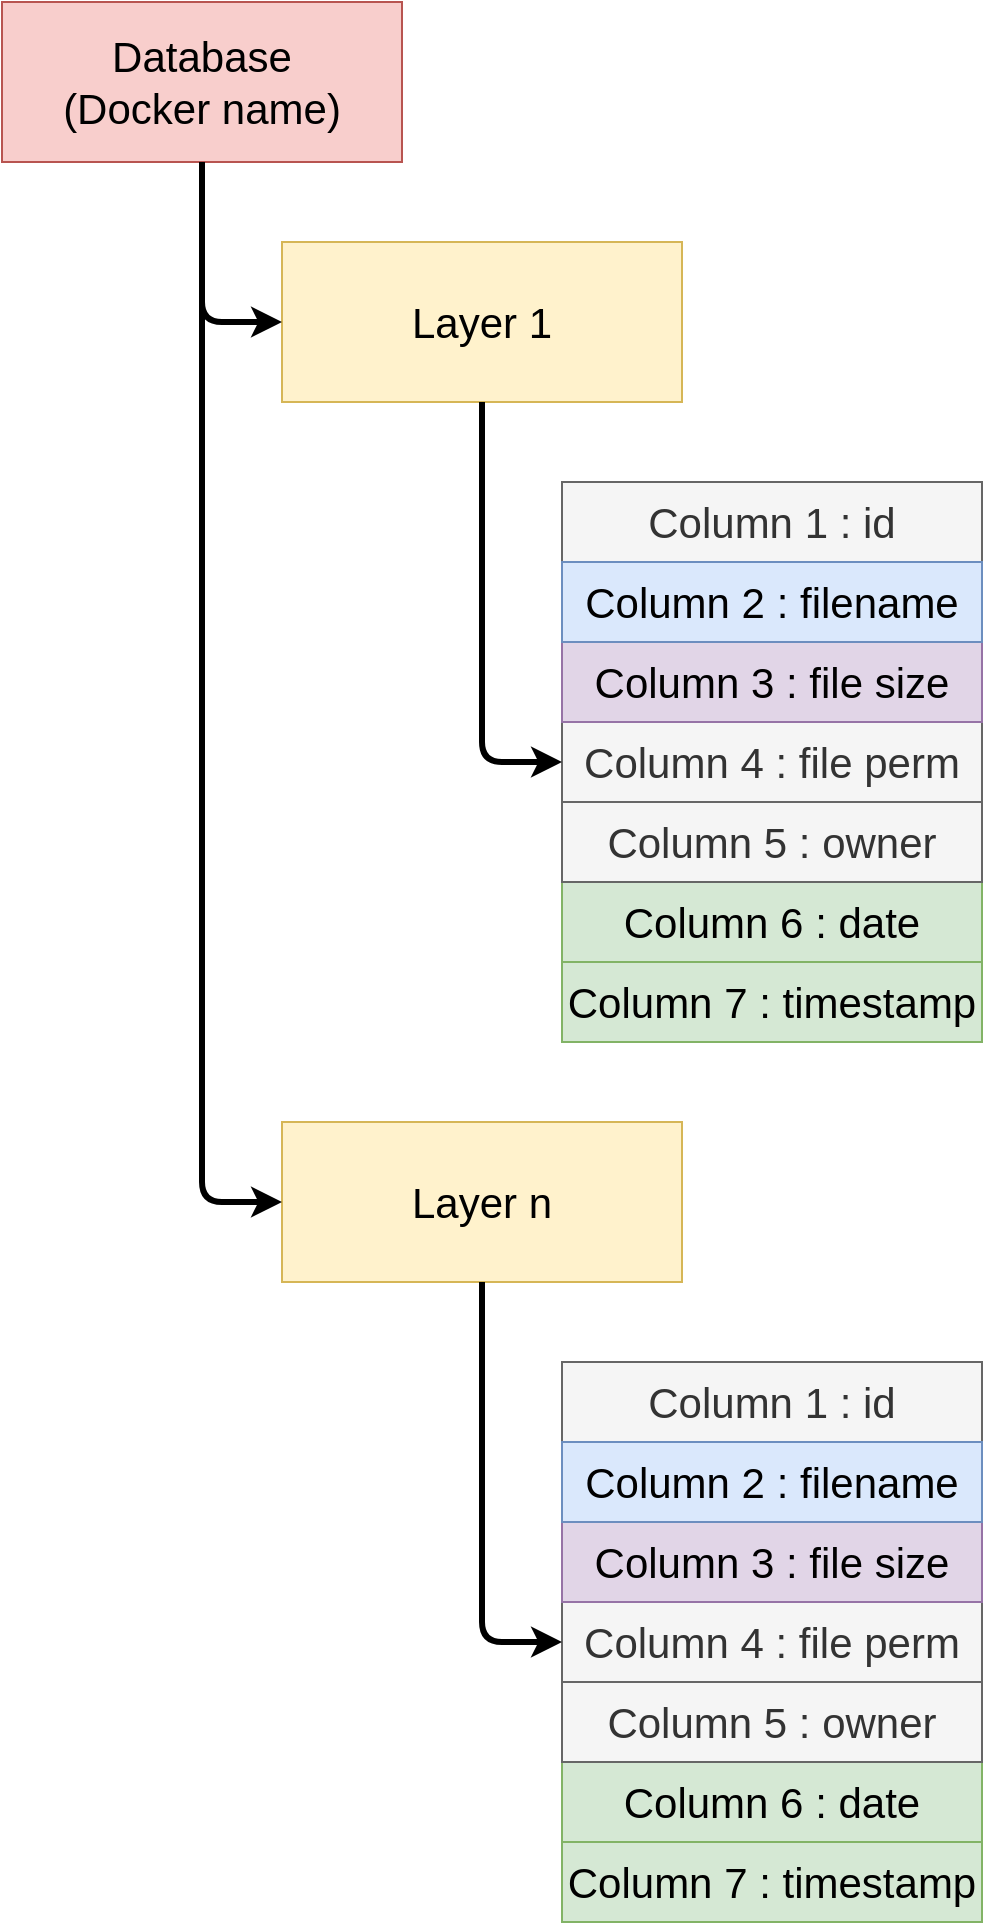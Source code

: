 <mxfile version="12.9.3" type="device"><diagram id="3nlbArw0dxr95nvIZwWW" name="Page-1"><mxGraphModel dx="2029" dy="1219" grid="1" gridSize="10" guides="1" tooltips="1" connect="1" arrows="1" fold="1" page="1" pageScale="1" pageWidth="827" pageHeight="1169" math="0" shadow="0"><root><mxCell id="0"/><mxCell id="1" parent="0"/><mxCell id="BAF4ESCwhlzQn1uq49Ra-1" value="&lt;font style=&quot;font-size: 21px&quot;&gt;Database&lt;br&gt;(Docker name)&lt;/font&gt;" style="rounded=0;whiteSpace=wrap;html=1;fillColor=#f8cecc;strokeColor=#b85450;" vertex="1" parent="1"><mxGeometry x="30" y="50" width="200" height="80" as="geometry"/></mxCell><mxCell id="BAF4ESCwhlzQn1uq49Ra-2" value="&lt;span style=&quot;font-size: 21px&quot;&gt;Layer 1&lt;/span&gt;" style="rounded=0;whiteSpace=wrap;html=1;fillColor=#fff2cc;strokeColor=#d6b656;" vertex="1" parent="1"><mxGeometry x="170" y="170" width="200" height="80" as="geometry"/></mxCell><mxCell id="BAF4ESCwhlzQn1uq49Ra-3" value="&lt;span style=&quot;font-size: 21px&quot;&gt;Layer n&lt;/span&gt;" style="rounded=0;whiteSpace=wrap;html=1;fillColor=#fff2cc;strokeColor=#d6b656;" vertex="1" parent="1"><mxGeometry x="170" y="610" width="200" height="80" as="geometry"/></mxCell><mxCell id="BAF4ESCwhlzQn1uq49Ra-5" value="&lt;font style=&quot;font-size: 21px&quot;&gt;Column 1 : id&lt;/font&gt;" style="rounded=0;whiteSpace=wrap;html=1;fillColor=#f5f5f5;strokeColor=#666666;fontColor=#333333;" vertex="1" parent="1"><mxGeometry x="310" y="290" width="210" height="40" as="geometry"/></mxCell><mxCell id="BAF4ESCwhlzQn1uq49Ra-8" value="&lt;font style=&quot;font-size: 21px&quot;&gt;Column 7 : timestamp&lt;/font&gt;" style="rounded=0;whiteSpace=wrap;html=1;fillColor=#d5e8d4;strokeColor=#82b366;" vertex="1" parent="1"><mxGeometry x="310" y="530" width="210" height="40" as="geometry"/></mxCell><mxCell id="BAF4ESCwhlzQn1uq49Ra-9" value="&lt;font style=&quot;font-size: 21px&quot;&gt;Column 6 : date&lt;/font&gt;" style="rounded=0;whiteSpace=wrap;html=1;fillColor=#d5e8d4;strokeColor=#82b366;" vertex="1" parent="1"><mxGeometry x="310" y="490" width="210" height="40" as="geometry"/></mxCell><mxCell id="BAF4ESCwhlzQn1uq49Ra-10" value="&lt;font style=&quot;font-size: 21px&quot;&gt;Column 5 : owner&lt;/font&gt;" style="rounded=0;whiteSpace=wrap;html=1;fillColor=#f5f5f5;strokeColor=#666666;fontColor=#333333;" vertex="1" parent="1"><mxGeometry x="310" y="450" width="210" height="40" as="geometry"/></mxCell><mxCell id="BAF4ESCwhlzQn1uq49Ra-11" value="&lt;font style=&quot;font-size: 21px&quot;&gt;Column 4 : file perm&lt;/font&gt;" style="rounded=0;whiteSpace=wrap;html=1;fillColor=#f5f5f5;strokeColor=#666666;fontColor=#333333;" vertex="1" parent="1"><mxGeometry x="310" y="410" width="210" height="40" as="geometry"/></mxCell><mxCell id="BAF4ESCwhlzQn1uq49Ra-12" value="&lt;font style=&quot;font-size: 21px&quot;&gt;Column 3 : file size&lt;/font&gt;" style="rounded=0;whiteSpace=wrap;html=1;fillColor=#e1d5e7;strokeColor=#9673a6;" vertex="1" parent="1"><mxGeometry x="310" y="370" width="210" height="40" as="geometry"/></mxCell><mxCell id="BAF4ESCwhlzQn1uq49Ra-13" value="&lt;font style=&quot;font-size: 21px&quot;&gt;Column 2 : filename&lt;/font&gt;" style="rounded=0;whiteSpace=wrap;html=1;fillColor=#dae8fc;strokeColor=#6c8ebf;" vertex="1" parent="1"><mxGeometry x="310" y="330" width="210" height="40" as="geometry"/></mxCell><mxCell id="BAF4ESCwhlzQn1uq49Ra-21" value="&lt;font style=&quot;font-size: 21px&quot;&gt;Column 1 : id&lt;/font&gt;" style="rounded=0;whiteSpace=wrap;html=1;fillColor=#f5f5f5;strokeColor=#666666;fontColor=#333333;" vertex="1" parent="1"><mxGeometry x="310" y="730" width="210" height="40" as="geometry"/></mxCell><mxCell id="BAF4ESCwhlzQn1uq49Ra-22" value="&lt;font style=&quot;font-size: 21px&quot;&gt;Column 7 : timestamp&lt;/font&gt;" style="rounded=0;whiteSpace=wrap;html=1;fillColor=#d5e8d4;strokeColor=#82b366;" vertex="1" parent="1"><mxGeometry x="310" y="970" width="210" height="40" as="geometry"/></mxCell><mxCell id="BAF4ESCwhlzQn1uq49Ra-23" value="&lt;font style=&quot;font-size: 21px&quot;&gt;Column 6 : date&lt;/font&gt;" style="rounded=0;whiteSpace=wrap;html=1;fillColor=#d5e8d4;strokeColor=#82b366;" vertex="1" parent="1"><mxGeometry x="310" y="930" width="210" height="40" as="geometry"/></mxCell><mxCell id="BAF4ESCwhlzQn1uq49Ra-24" value="&lt;font style=&quot;font-size: 21px&quot;&gt;Column 5 : owner&lt;/font&gt;" style="rounded=0;whiteSpace=wrap;html=1;fillColor=#f5f5f5;strokeColor=#666666;fontColor=#333333;" vertex="1" parent="1"><mxGeometry x="310" y="890" width="210" height="40" as="geometry"/></mxCell><mxCell id="BAF4ESCwhlzQn1uq49Ra-25" value="&lt;font style=&quot;font-size: 21px&quot;&gt;Column 4 : file perm&lt;/font&gt;" style="rounded=0;whiteSpace=wrap;html=1;fillColor=#f5f5f5;strokeColor=#666666;fontColor=#333333;" vertex="1" parent="1"><mxGeometry x="310" y="850" width="210" height="40" as="geometry"/></mxCell><mxCell id="BAF4ESCwhlzQn1uq49Ra-26" value="&lt;font style=&quot;font-size: 21px&quot;&gt;Column 3 : file size&lt;/font&gt;" style="rounded=0;whiteSpace=wrap;html=1;fillColor=#e1d5e7;strokeColor=#9673a6;" vertex="1" parent="1"><mxGeometry x="310" y="810" width="210" height="40" as="geometry"/></mxCell><mxCell id="BAF4ESCwhlzQn1uq49Ra-27" value="&lt;font style=&quot;font-size: 21px&quot;&gt;Column 2 : filename&lt;/font&gt;" style="rounded=0;whiteSpace=wrap;html=1;fillColor=#dae8fc;strokeColor=#6c8ebf;" vertex="1" parent="1"><mxGeometry x="310" y="770" width="210" height="40" as="geometry"/></mxCell><mxCell id="BAF4ESCwhlzQn1uq49Ra-28" value="" style="endArrow=classic;html=1;exitX=0.5;exitY=1;exitDx=0;exitDy=0;entryX=0;entryY=0.5;entryDx=0;entryDy=0;strokeWidth=3;" edge="1" parent="1" source="BAF4ESCwhlzQn1uq49Ra-1" target="BAF4ESCwhlzQn1uq49Ra-2"><mxGeometry width="50" height="50" relative="1" as="geometry"><mxPoint x="610" y="660" as="sourcePoint"/><mxPoint x="660" y="610" as="targetPoint"/><Array as="points"><mxPoint x="130" y="210"/></Array></mxGeometry></mxCell><mxCell id="BAF4ESCwhlzQn1uq49Ra-29" value="" style="endArrow=classic;html=1;strokeWidth=3;exitX=0.5;exitY=1;exitDx=0;exitDy=0;entryX=0;entryY=0.5;entryDx=0;entryDy=0;" edge="1" parent="1" source="BAF4ESCwhlzQn1uq49Ra-2" target="BAF4ESCwhlzQn1uq49Ra-11"><mxGeometry width="50" height="50" relative="1" as="geometry"><mxPoint x="140" y="450" as="sourcePoint"/><mxPoint x="190" y="400" as="targetPoint"/><Array as="points"><mxPoint x="270" y="430"/></Array></mxGeometry></mxCell><mxCell id="BAF4ESCwhlzQn1uq49Ra-30" value="" style="endArrow=classic;html=1;strokeWidth=3;exitX=0.5;exitY=1;exitDx=0;exitDy=0;entryX=0;entryY=0.5;entryDx=0;entryDy=0;" edge="1" parent="1" source="BAF4ESCwhlzQn1uq49Ra-1" target="BAF4ESCwhlzQn1uq49Ra-3"><mxGeometry width="50" height="50" relative="1" as="geometry"><mxPoint x="610" y="580" as="sourcePoint"/><mxPoint x="660" y="530" as="targetPoint"/><Array as="points"><mxPoint x="130" y="650"/></Array></mxGeometry></mxCell><mxCell id="BAF4ESCwhlzQn1uq49Ra-31" value="" style="endArrow=classic;html=1;strokeWidth=3;exitX=0.5;exitY=1;exitDx=0;exitDy=0;entryX=0;entryY=0.5;entryDx=0;entryDy=0;" edge="1" parent="1"><mxGeometry width="50" height="50" relative="1" as="geometry"><mxPoint x="270" y="690" as="sourcePoint"/><mxPoint x="310" y="870" as="targetPoint"/><Array as="points"><mxPoint x="270" y="870"/></Array></mxGeometry></mxCell></root></mxGraphModel></diagram></mxfile>
